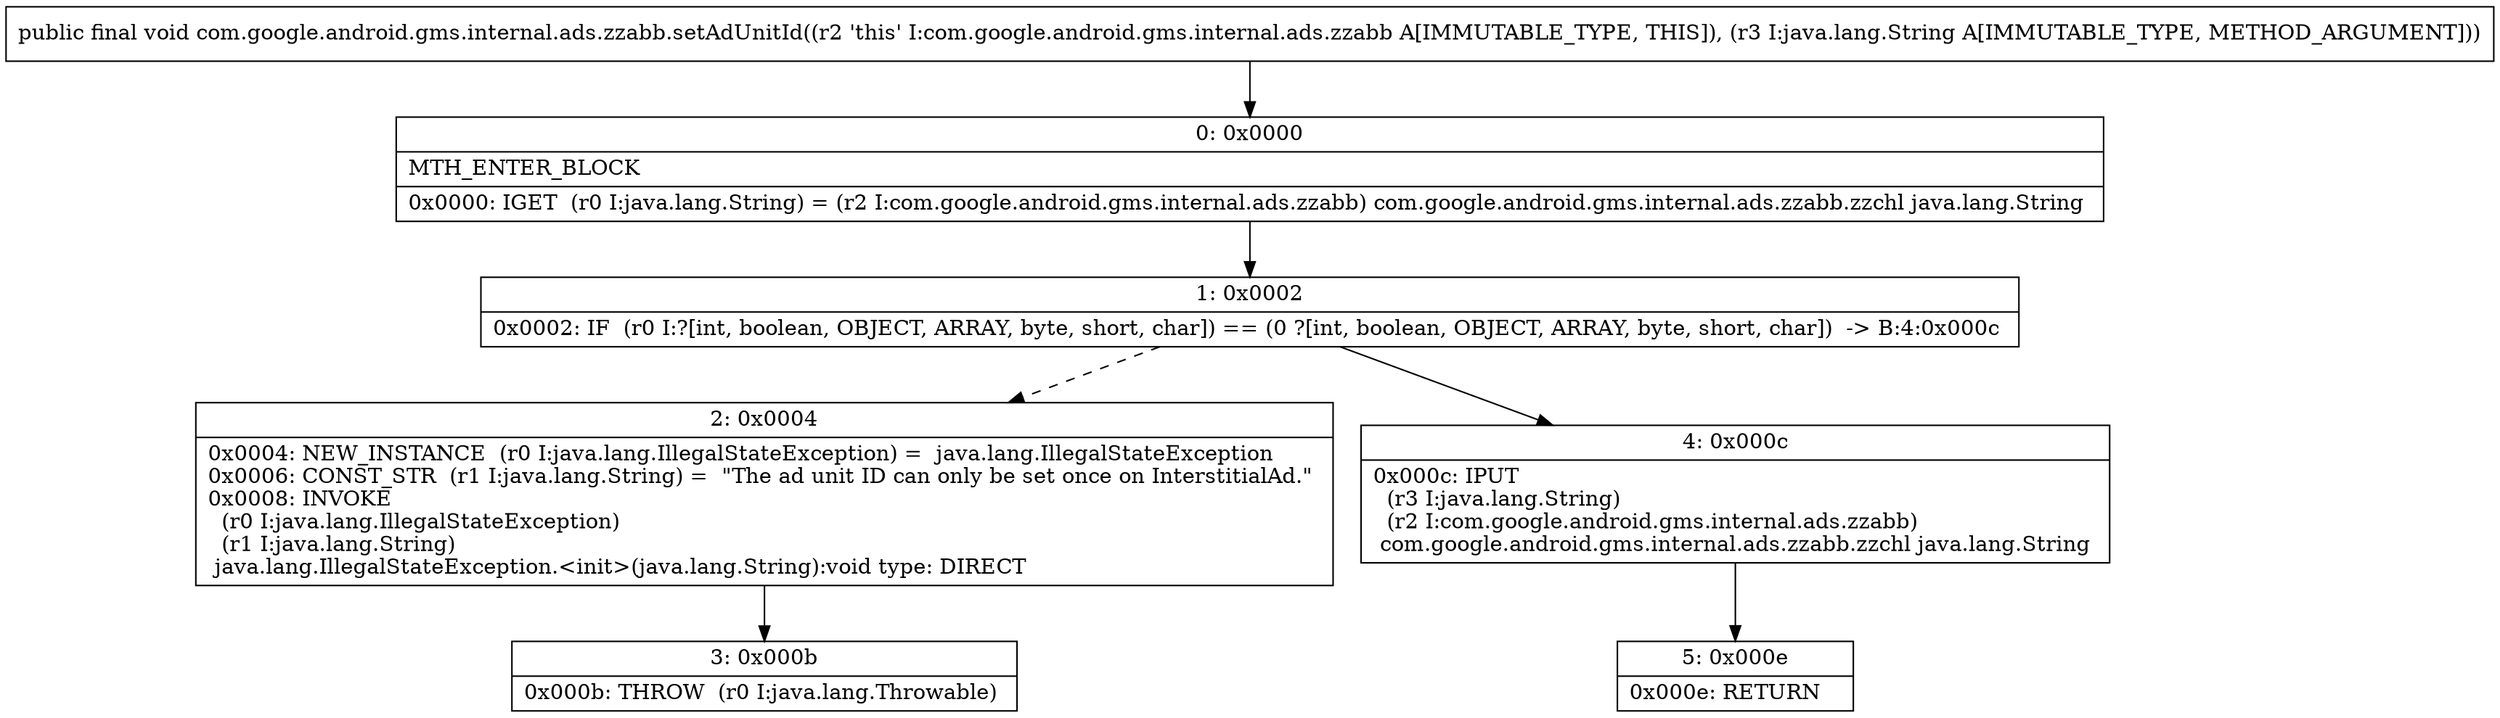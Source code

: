 digraph "CFG forcom.google.android.gms.internal.ads.zzabb.setAdUnitId(Ljava\/lang\/String;)V" {
Node_0 [shape=record,label="{0\:\ 0x0000|MTH_ENTER_BLOCK\l|0x0000: IGET  (r0 I:java.lang.String) = (r2 I:com.google.android.gms.internal.ads.zzabb) com.google.android.gms.internal.ads.zzabb.zzchl java.lang.String \l}"];
Node_1 [shape=record,label="{1\:\ 0x0002|0x0002: IF  (r0 I:?[int, boolean, OBJECT, ARRAY, byte, short, char]) == (0 ?[int, boolean, OBJECT, ARRAY, byte, short, char])  \-\> B:4:0x000c \l}"];
Node_2 [shape=record,label="{2\:\ 0x0004|0x0004: NEW_INSTANCE  (r0 I:java.lang.IllegalStateException) =  java.lang.IllegalStateException \l0x0006: CONST_STR  (r1 I:java.lang.String) =  \"The ad unit ID can only be set once on InterstitialAd.\" \l0x0008: INVOKE  \l  (r0 I:java.lang.IllegalStateException)\l  (r1 I:java.lang.String)\l java.lang.IllegalStateException.\<init\>(java.lang.String):void type: DIRECT \l}"];
Node_3 [shape=record,label="{3\:\ 0x000b|0x000b: THROW  (r0 I:java.lang.Throwable) \l}"];
Node_4 [shape=record,label="{4\:\ 0x000c|0x000c: IPUT  \l  (r3 I:java.lang.String)\l  (r2 I:com.google.android.gms.internal.ads.zzabb)\l com.google.android.gms.internal.ads.zzabb.zzchl java.lang.String \l}"];
Node_5 [shape=record,label="{5\:\ 0x000e|0x000e: RETURN   \l}"];
MethodNode[shape=record,label="{public final void com.google.android.gms.internal.ads.zzabb.setAdUnitId((r2 'this' I:com.google.android.gms.internal.ads.zzabb A[IMMUTABLE_TYPE, THIS]), (r3 I:java.lang.String A[IMMUTABLE_TYPE, METHOD_ARGUMENT])) }"];
MethodNode -> Node_0;
Node_0 -> Node_1;
Node_1 -> Node_2[style=dashed];
Node_1 -> Node_4;
Node_2 -> Node_3;
Node_4 -> Node_5;
}

